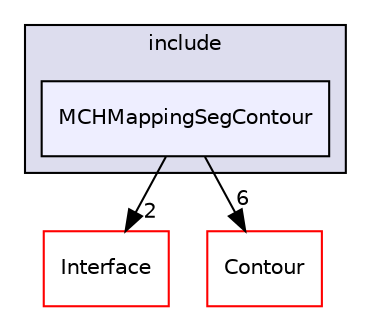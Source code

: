digraph "/home/travis/build/AliceO2Group/AliceO2/Detectors/MUON/MCH/Mapping/SegContour/include/MCHMappingSegContour" {
  bgcolor=transparent;
  compound=true
  node [ fontsize="10", fontname="Helvetica"];
  edge [ labelfontsize="10", labelfontname="Helvetica"];
  subgraph clusterdir_aa08e53bf10e46bc061669876836df7d {
    graph [ bgcolor="#ddddee", pencolor="black", label="include" fontname="Helvetica", fontsize="10", URL="dir_aa08e53bf10e46bc061669876836df7d.html"]
  dir_1af7aacee7d279e93c39489d14582d4c [shape=box, label="MCHMappingSegContour", style="filled", fillcolor="#eeeeff", pencolor="black", URL="dir_1af7aacee7d279e93c39489d14582d4c.html"];
  }
  dir_bb33a65c2c121b6655a8db1556a9cb2b [shape=box label="Interface" color="red" URL="dir_bb33a65c2c121b6655a8db1556a9cb2b.html"];
  dir_f53aaea7b1f4a3d2e21e52645ea2576d [shape=box label="Contour" color="red" URL="dir_f53aaea7b1f4a3d2e21e52645ea2576d.html"];
  dir_1af7aacee7d279e93c39489d14582d4c->dir_bb33a65c2c121b6655a8db1556a9cb2b [headlabel="2", labeldistance=1.5 headhref="dir_000462_000440.html"];
  dir_1af7aacee7d279e93c39489d14582d4c->dir_f53aaea7b1f4a3d2e21e52645ea2576d [headlabel="6", labeldistance=1.5 headhref="dir_000462_000244.html"];
}
